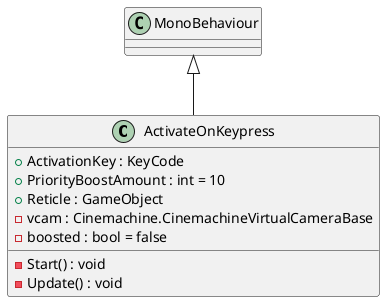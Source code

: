 @startuml
class ActivateOnKeypress {
    + ActivationKey : KeyCode
    + PriorityBoostAmount : int = 10
    + Reticle : GameObject
    - vcam : Cinemachine.CinemachineVirtualCameraBase
    - boosted : bool = false
    - Start() : void
    - Update() : void
}
MonoBehaviour <|-- ActivateOnKeypress
@enduml
